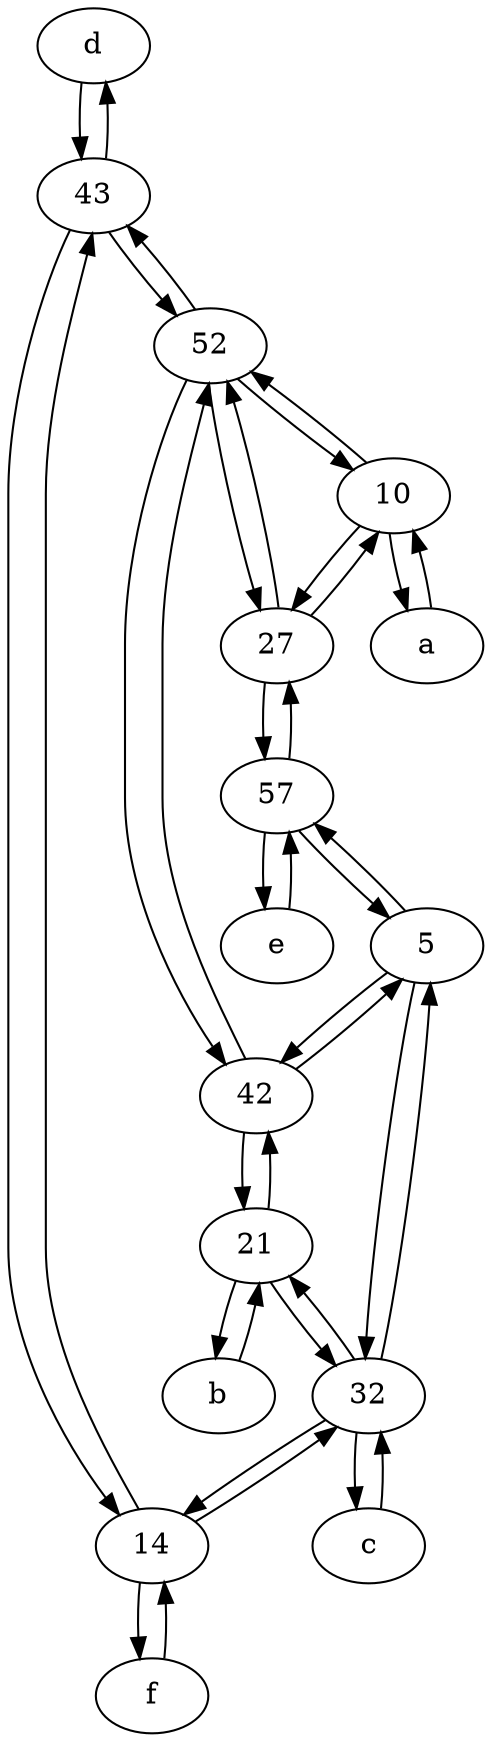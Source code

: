 digraph  {
	d [pos="20,30!"];
	10;
	42;
	14;
	b [pos="50,20!"];
	21;
	43;
	32;
	57;
	52;
	e [pos="30,50!"];
	c [pos="20,10!"];
	27;
	a [pos="40,10!"];
	f [pos="15,45!"];
	5;
	43 -> d;
	32 -> 5;
	27 -> 52;
	f -> 14;
	52 -> 43;
	57 -> 27;
	14 -> 43;
	43 -> 52;
	5 -> 32;
	43 -> 14;
	b -> 21;
	10 -> 52;
	a -> 10;
	52 -> 27;
	27 -> 10;
	14 -> 32;
	32 -> 14;
	5 -> 57;
	21 -> b;
	42 -> 21;
	14 -> f;
	5 -> 42;
	52 -> 42;
	52 -> 10;
	57 -> e;
	e -> 57;
	27 -> 57;
	d -> 43;
	21 -> 32;
	32 -> c;
	32 -> 21;
	c -> 32;
	21 -> 42;
	10 -> 27;
	10 -> a;
	57 -> 5;
	42 -> 5;
	42 -> 52;

	}